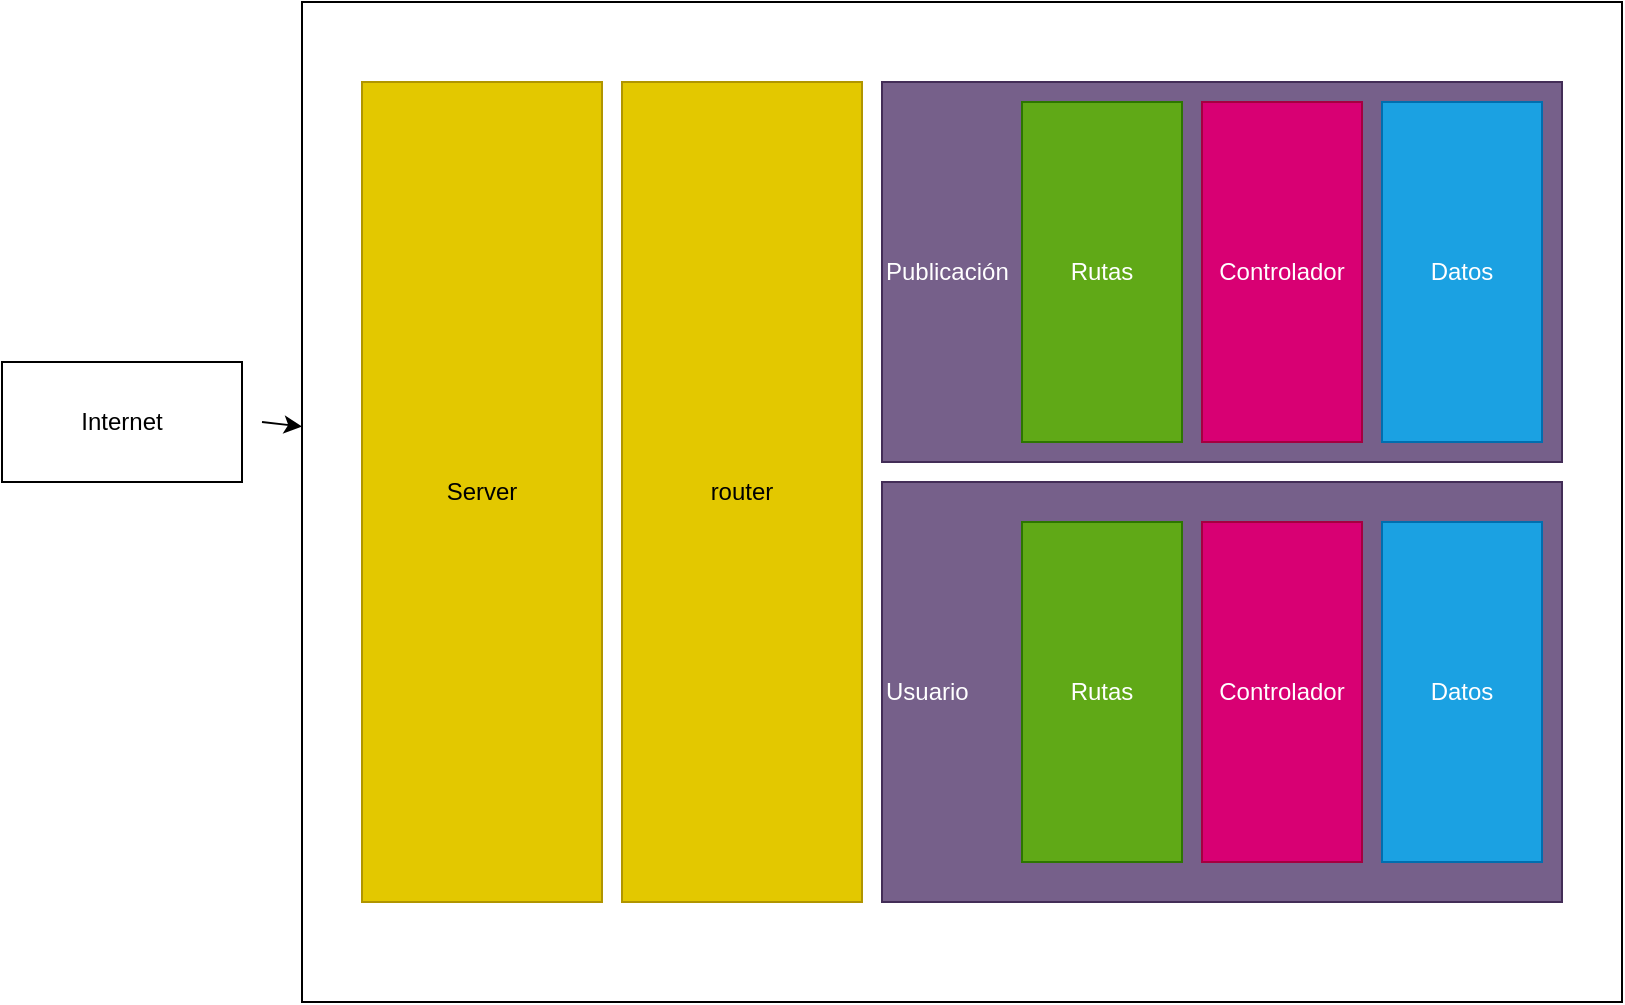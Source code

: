 <mxfile version="13.1.3">
    <diagram id="6hGFLwfOUW9BJ-s0fimq" name="Page-1">
        <mxGraphModel dx="898" dy="581" grid="1" gridSize="10" guides="1" tooltips="1" connect="1" arrows="1" fold="1" page="1" pageScale="1" pageWidth="827" pageHeight="1169" math="0" shadow="0">
            <root>
                <mxCell id="0"/>
                <mxCell id="1" parent="0"/>
                <mxCell id="2" value="Internet" style="rounded=0;whiteSpace=wrap;html=1;" vertex="1" parent="1">
                    <mxGeometry x="30" y="250" width="120" height="60" as="geometry"/>
                </mxCell>
                <mxCell id="3" value="" style="endArrow=classic;html=1;" edge="1" parent="1" target="4">
                    <mxGeometry width="50" height="50" relative="1" as="geometry">
                        <mxPoint x="160" y="280" as="sourcePoint"/>
                        <mxPoint x="240" y="280" as="targetPoint"/>
                    </mxGeometry>
                </mxCell>
                <mxCell id="4" value="" style="rounded=0;whiteSpace=wrap;html=1;" vertex="1" parent="1">
                    <mxGeometry x="180" y="70" width="660" height="500" as="geometry"/>
                </mxCell>
                <mxCell id="5" value="Server" style="rounded=0;whiteSpace=wrap;html=1;fillColor=#e3c800;strokeColor=#B09500;fontColor=#000000;" vertex="1" parent="1">
                    <mxGeometry x="210" y="110" width="120" height="410" as="geometry"/>
                </mxCell>
                <mxCell id="6" value="router" style="rounded=0;whiteSpace=wrap;html=1;fillColor=#e3c800;strokeColor=#B09500;fontColor=#000000;" vertex="1" parent="1">
                    <mxGeometry x="340" y="110" width="120" height="410" as="geometry"/>
                </mxCell>
                <mxCell id="7" value="Publicación" style="rounded=0;whiteSpace=wrap;html=1;align=left;fillColor=#76608a;strokeColor=#432D57;fontColor=#ffffff;" vertex="1" parent="1">
                    <mxGeometry x="470" y="110" width="340" height="190" as="geometry"/>
                </mxCell>
                <mxCell id="8" value="Usuario" style="rounded=0;whiteSpace=wrap;html=1;align=left;fillColor=#76608a;strokeColor=#432D57;fontColor=#ffffff;" vertex="1" parent="1">
                    <mxGeometry x="470" y="310" width="340" height="210" as="geometry"/>
                </mxCell>
                <mxCell id="9" value="Rutas" style="rounded=0;whiteSpace=wrap;html=1;fillColor=#60a917;strokeColor=#2D7600;fontColor=#ffffff;" vertex="1" parent="1">
                    <mxGeometry x="540" y="120" width="80" height="170" as="geometry"/>
                </mxCell>
                <mxCell id="12" value="Rutas" style="rounded=0;whiteSpace=wrap;html=1;fillColor=#60a917;strokeColor=#2D7600;fontColor=#ffffff;" vertex="1" parent="1">
                    <mxGeometry x="540" y="330" width="80" height="170" as="geometry"/>
                </mxCell>
                <mxCell id="13" value="Controlador" style="rounded=0;whiteSpace=wrap;html=1;fillColor=#d80073;strokeColor=#A50040;fontColor=#ffffff;" vertex="1" parent="1">
                    <mxGeometry x="630" y="120" width="80" height="170" as="geometry"/>
                </mxCell>
                <mxCell id="14" value="Controlador" style="rounded=0;whiteSpace=wrap;html=1;fillColor=#d80073;strokeColor=#A50040;fontColor=#ffffff;" vertex="1" parent="1">
                    <mxGeometry x="630" y="330" width="80" height="170" as="geometry"/>
                </mxCell>
                <mxCell id="15" value="Datos" style="rounded=0;whiteSpace=wrap;html=1;fillColor=#1ba1e2;strokeColor=#006EAF;fontColor=#ffffff;" vertex="1" parent="1">
                    <mxGeometry x="720" y="120" width="80" height="170" as="geometry"/>
                </mxCell>
                <mxCell id="17" value="Datos" style="rounded=0;whiteSpace=wrap;html=1;fillColor=#1ba1e2;strokeColor=#006EAF;fontColor=#ffffff;" vertex="1" parent="1">
                    <mxGeometry x="720" y="330" width="80" height="170" as="geometry"/>
                </mxCell>
            </root>
        </mxGraphModel>
    </diagram>
</mxfile>